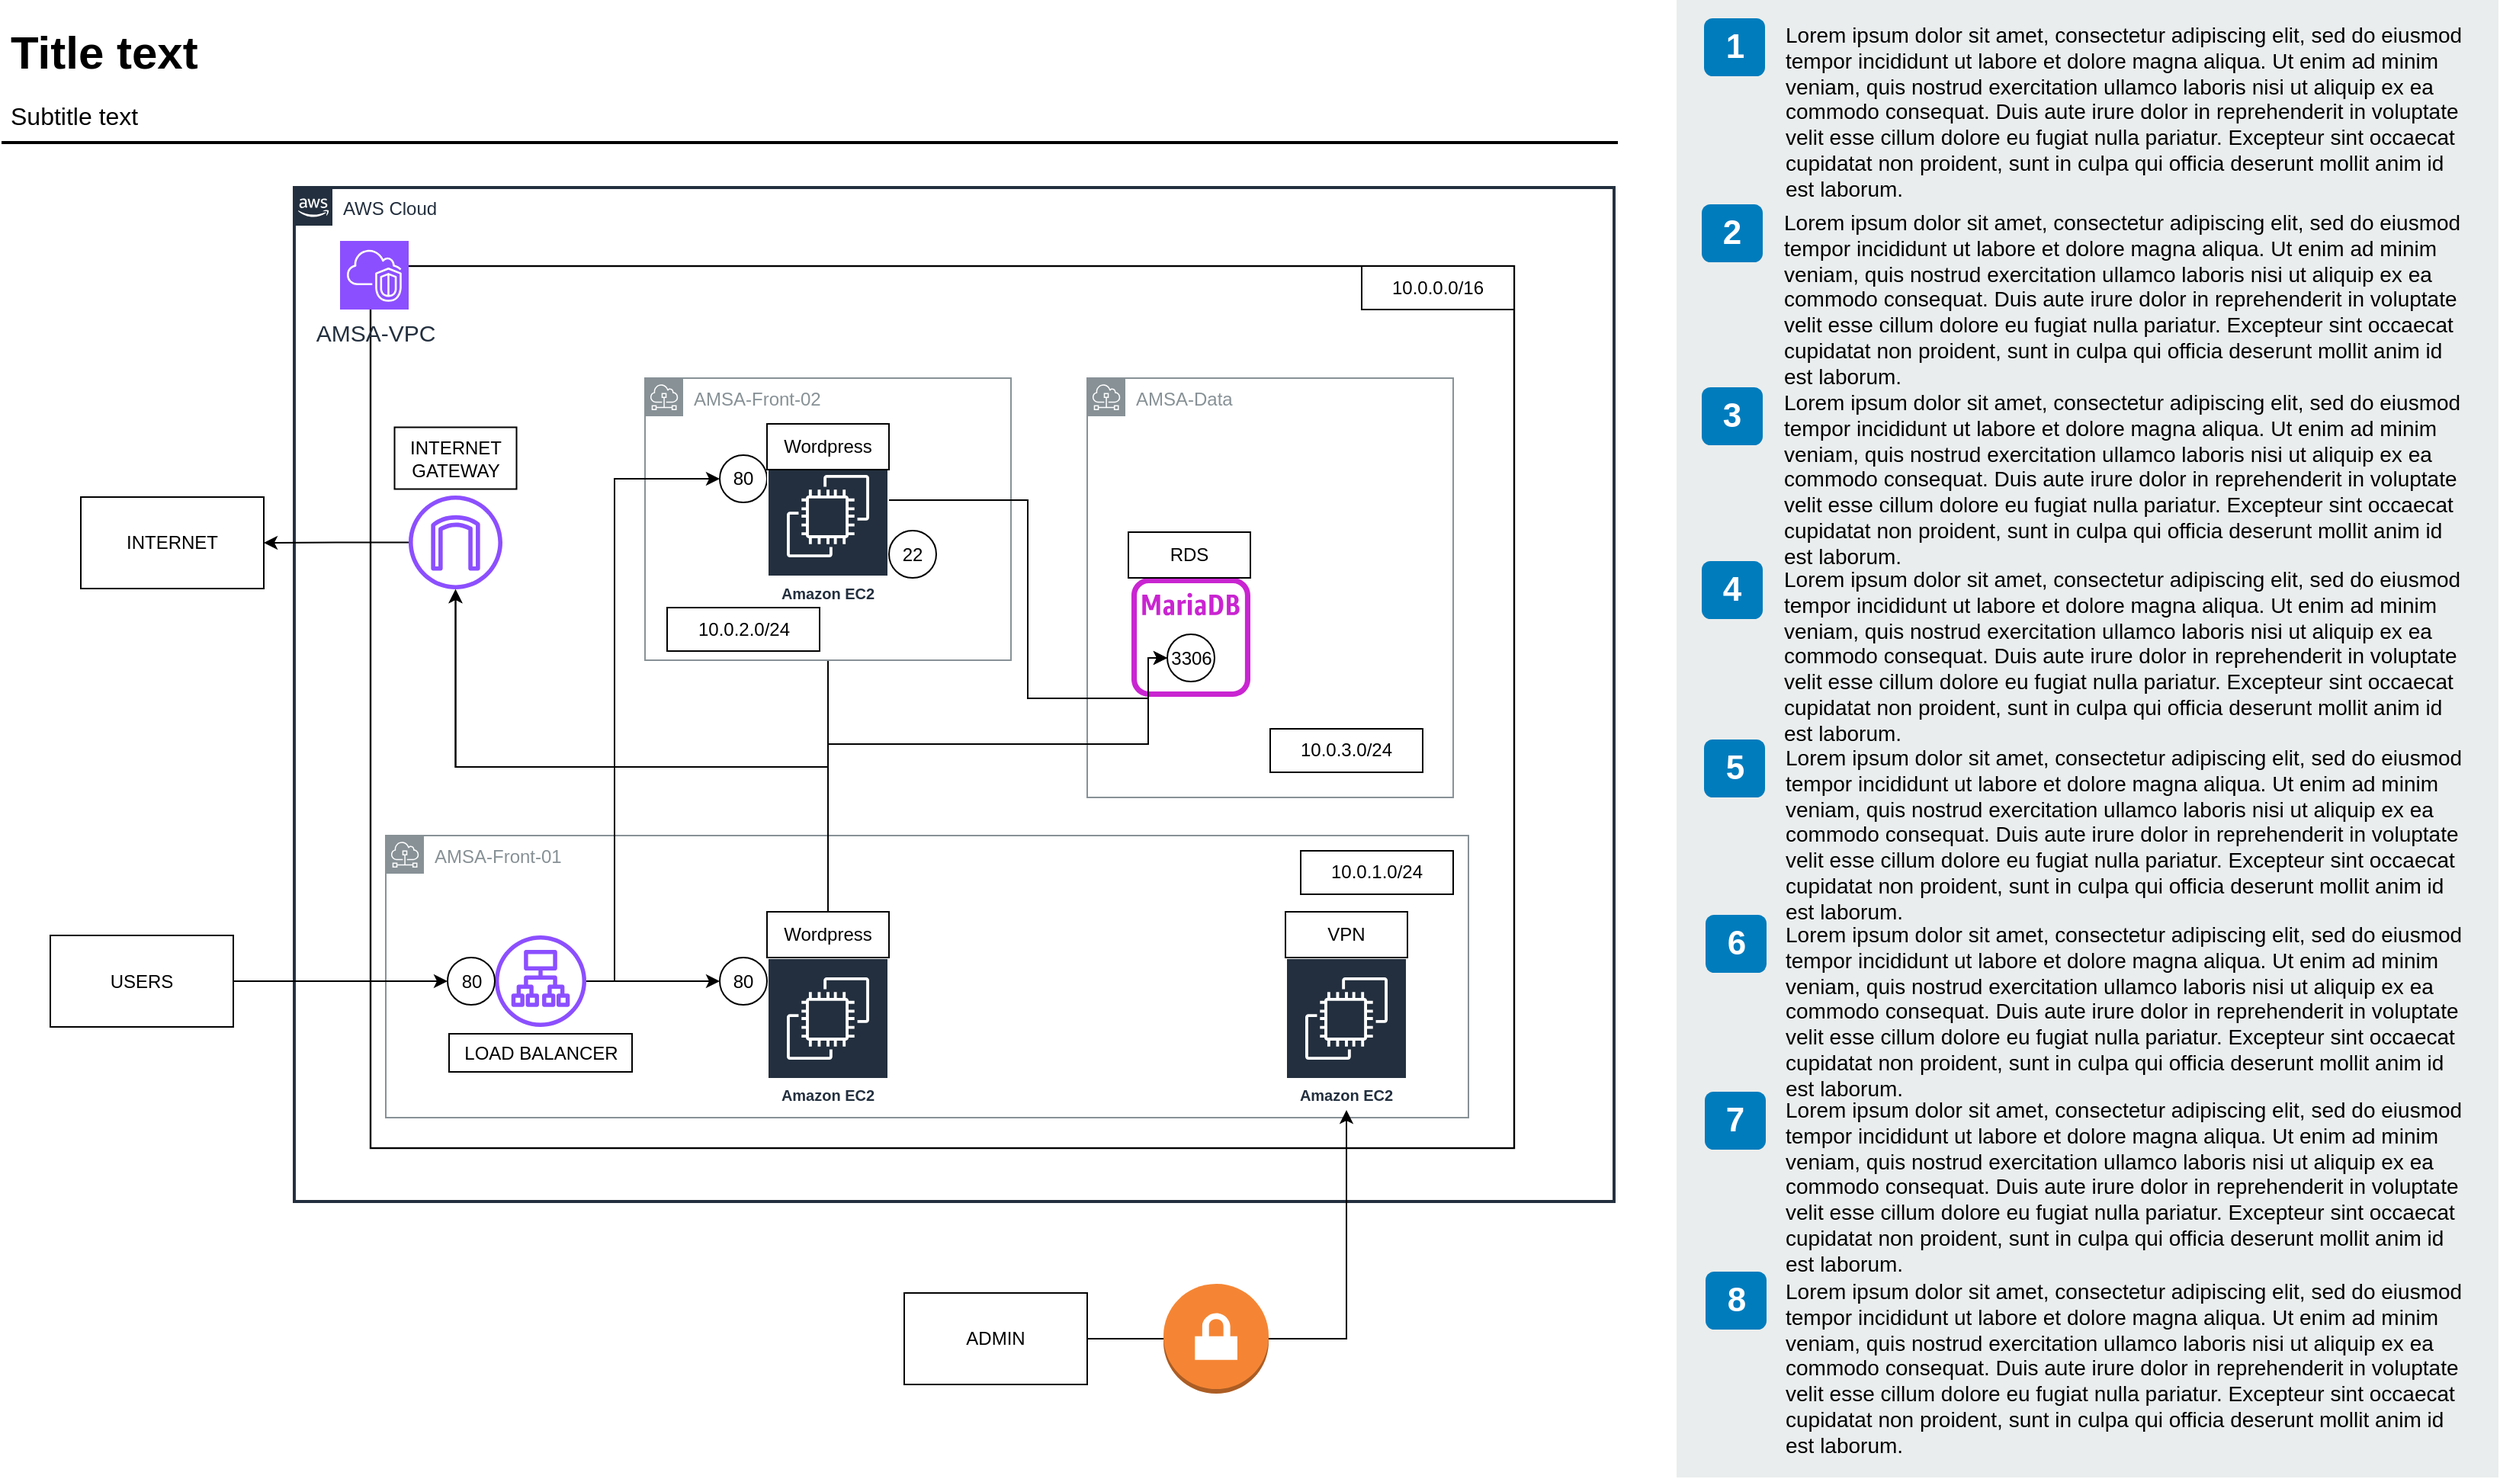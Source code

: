 <mxfile version="24.7.8" pages="2">
  <diagram id="Ht1M8jgEwFfnCIfOTk4-" name="Page-1">
    <mxGraphModel dx="2060" dy="1253" grid="1" gridSize="10" guides="1" tooltips="1" connect="1" arrows="1" fold="1" page="1" pageScale="1" pageWidth="827" pageHeight="1169" math="0" shadow="0">
      <root>
        <mxCell id="0" />
        <mxCell id="1" parent="0" />
        <mxCell id="UEzPUAAOIrF-is8g5C7q-2" value="AWS Cloud" style="points=[[0,0],[0.25,0],[0.5,0],[0.75,0],[1,0],[1,0.25],[1,0.5],[1,0.75],[1,1],[0.75,1],[0.5,1],[0.25,1],[0,1],[0,0.75],[0,0.5],[0,0.25]];outlineConnect=0;gradientColor=none;html=1;whiteSpace=wrap;fontSize=12;fontStyle=0;shape=mxgraph.aws4.group;grIcon=mxgraph.aws4.group_aws_cloud_alt;strokeColor=#232F3E;fillColor=none;verticalAlign=top;align=left;spacingLeft=30;fontColor=#232F3E;dashed=0;container=1;pointerEvents=0;collapsible=0;recursiveResize=0;strokeWidth=1.968;" parent="1" vertex="1">
          <mxGeometry x="200" y="175" width="865.5" height="665" as="geometry" />
        </mxCell>
        <mxCell id="vKQhbqxuz4wJ8Z29x6Rr-12" value="AMSA-Data&amp;nbsp;" style="sketch=0;outlineConnect=0;gradientColor=none;html=1;whiteSpace=wrap;fontSize=12;fontStyle=0;shape=mxgraph.aws4.group;grIcon=mxgraph.aws4.group_subnet;strokeColor=#879196;fillColor=none;verticalAlign=top;align=left;spacingLeft=30;fontColor=#879196;dashed=0;" vertex="1" parent="UEzPUAAOIrF-is8g5C7q-2">
          <mxGeometry x="520" y="125" width="240" height="275" as="geometry" />
        </mxCell>
        <mxCell id="vKQhbqxuz4wJ8Z29x6Rr-8" value="" style="rounded=0;whiteSpace=wrap;html=1;fillColor=none;strokeWidth=1.181;" vertex="1" parent="UEzPUAAOIrF-is8g5C7q-2">
          <mxGeometry x="50" y="51.5" width="750" height="578.5" as="geometry" />
        </mxCell>
        <mxCell id="vKQhbqxuz4wJ8Z29x6Rr-1" value="10.0.0.0/16" style="rounded=0;whiteSpace=wrap;html=1;" vertex="1" parent="UEzPUAAOIrF-is8g5C7q-2">
          <mxGeometry x="700" y="51.5" width="100" height="28.5" as="geometry" />
        </mxCell>
        <mxCell id="vKQhbqxuz4wJ8Z29x6Rr-2" value="" style="sketch=0;outlineConnect=0;fontColor=#232F3E;gradientColor=none;fillColor=#C925D1;strokeColor=none;dashed=0;verticalLabelPosition=bottom;verticalAlign=top;align=center;html=1;fontSize=12;fontStyle=0;aspect=fixed;pointerEvents=1;shape=mxgraph.aws4.rds_mariadb_instance_alt;" vertex="1" parent="UEzPUAAOIrF-is8g5C7q-2">
          <mxGeometry x="549" y="256" width="78" height="78" as="geometry" />
        </mxCell>
        <mxCell id="vKQhbqxuz4wJ8Z29x6Rr-3" value="&lt;font style=&quot;font-size: 15px;&quot;&gt;AMSA-VPC&lt;/font&gt;" style="sketch=0;points=[[0,0,0],[0.25,0,0],[0.5,0,0],[0.75,0,0],[1,0,0],[0,1,0],[0.25,1,0],[0.5,1,0],[0.75,1,0],[1,1,0],[0,0.25,0],[0,0.5,0],[0,0.75,0],[1,0.25,0],[1,0.5,0],[1,0.75,0]];outlineConnect=0;fontColor=#232F3E;fillColor=#8C4FFF;strokeColor=#ffffff;dashed=0;verticalLabelPosition=bottom;verticalAlign=top;align=center;html=1;fontSize=12;fontStyle=0;aspect=fixed;shape=mxgraph.aws4.resourceIcon;resIcon=mxgraph.aws4.vpc;" vertex="1" parent="UEzPUAAOIrF-is8g5C7q-2">
          <mxGeometry x="30" y="35" width="45" height="45" as="geometry" />
        </mxCell>
        <mxCell id="vKQhbqxuz4wJ8Z29x6Rr-17" style="edgeStyle=orthogonalEdgeStyle;rounded=0;orthogonalLoop=1;jettySize=auto;html=1;" edge="1" parent="UEzPUAAOIrF-is8g5C7q-2" source="vKQhbqxuz4wJ8Z29x6Rr-14" target="vKQhbqxuz4wJ8Z29x6Rr-9">
          <mxGeometry relative="1" as="geometry">
            <Array as="points">
              <mxPoint x="350" y="380" />
            </Array>
          </mxGeometry>
        </mxCell>
        <mxCell id="vKQhbqxuz4wJ8Z29x6Rr-14" value="AMSA-Front-02" style="sketch=0;outlineConnect=0;gradientColor=none;html=1;whiteSpace=wrap;fontSize=12;fontStyle=0;shape=mxgraph.aws4.group;grIcon=mxgraph.aws4.group_subnet;strokeColor=#879196;fillColor=none;verticalAlign=top;align=left;spacingLeft=30;fontColor=#879196;dashed=0;" vertex="1" parent="UEzPUAAOIrF-is8g5C7q-2">
          <mxGeometry x="230" y="125" width="240" height="185" as="geometry" />
        </mxCell>
        <mxCell id="vKQhbqxuz4wJ8Z29x6Rr-16" style="edgeStyle=orthogonalEdgeStyle;rounded=0;orthogonalLoop=1;jettySize=auto;html=1;" edge="1" parent="UEzPUAAOIrF-is8g5C7q-2" source="vKQhbqxuz4wJ8Z29x6Rr-15" target="vKQhbqxuz4wJ8Z29x6Rr-9">
          <mxGeometry relative="1" as="geometry">
            <Array as="points">
              <mxPoint x="350" y="380" />
            </Array>
          </mxGeometry>
        </mxCell>
        <mxCell id="vKQhbqxuz4wJ8Z29x6Rr-15" value="AMSA-Front-01" style="sketch=0;outlineConnect=0;gradientColor=none;html=1;whiteSpace=wrap;fontSize=12;fontStyle=0;shape=mxgraph.aws4.group;grIcon=mxgraph.aws4.group_subnet;strokeColor=#879196;fillColor=none;verticalAlign=top;align=left;spacingLeft=30;fontColor=#879196;dashed=0;" vertex="1" parent="UEzPUAAOIrF-is8g5C7q-2">
          <mxGeometry x="60" y="425" width="710" height="185" as="geometry" />
        </mxCell>
        <mxCell id="vKQhbqxuz4wJ8Z29x6Rr-9" value="" style="sketch=0;outlineConnect=0;fontColor=#232F3E;gradientColor=none;fillColor=#8C4FFF;strokeColor=none;dashed=0;verticalLabelPosition=bottom;verticalAlign=top;align=center;html=1;fontSize=12;fontStyle=0;aspect=fixed;pointerEvents=1;shape=mxgraph.aws4.internet_gateway;" vertex="1" parent="UEzPUAAOIrF-is8g5C7q-2">
          <mxGeometry x="75" y="202" width="61.5" height="61.5" as="geometry" />
        </mxCell>
        <mxCell id="vKQhbqxuz4wJ8Z29x6Rr-24" style="edgeStyle=orthogonalEdgeStyle;rounded=0;orthogonalLoop=1;jettySize=auto;html=1;entryX=0;entryY=0.5;entryDx=0;entryDy=0;" edge="1" parent="UEzPUAAOIrF-is8g5C7q-2" source="vKQhbqxuz4wJ8Z29x6Rr-11" target="vKQhbqxuz4wJ8Z29x6Rr-25">
          <mxGeometry relative="1" as="geometry">
            <Array as="points">
              <mxPoint x="210" y="521" />
              <mxPoint x="210" y="191" />
            </Array>
          </mxGeometry>
        </mxCell>
        <mxCell id="vKQhbqxuz4wJ8Z29x6Rr-28" style="edgeStyle=orthogonalEdgeStyle;rounded=0;orthogonalLoop=1;jettySize=auto;html=1;entryX=0;entryY=0.5;entryDx=0;entryDy=0;" edge="1" parent="UEzPUAAOIrF-is8g5C7q-2" source="vKQhbqxuz4wJ8Z29x6Rr-11" target="vKQhbqxuz4wJ8Z29x6Rr-29">
          <mxGeometry relative="1" as="geometry">
            <mxPoint x="138" y="260" as="sourcePoint" />
            <mxPoint x="273" y="545" as="targetPoint" />
            <Array as="points">
              <mxPoint x="170" y="521" />
              <mxPoint x="170" y="521" />
            </Array>
          </mxGeometry>
        </mxCell>
        <mxCell id="vKQhbqxuz4wJ8Z29x6Rr-11" value="" style="sketch=0;outlineConnect=0;fontColor=#232F3E;gradientColor=none;fillColor=#8C4FFF;strokeColor=none;dashed=0;verticalLabelPosition=bottom;verticalAlign=top;align=center;html=1;fontSize=12;fontStyle=0;aspect=fixed;pointerEvents=1;shape=mxgraph.aws4.application_load_balancer;" vertex="1" parent="UEzPUAAOIrF-is8g5C7q-2">
          <mxGeometry x="131.5" y="490.5" width="60" height="60" as="geometry" />
        </mxCell>
        <mxCell id="vKQhbqxuz4wJ8Z29x6Rr-25" value="80" style="ellipse;whiteSpace=wrap;html=1;aspect=fixed;" vertex="1" parent="UEzPUAAOIrF-is8g5C7q-2">
          <mxGeometry x="279" y="175.5" width="31" height="31" as="geometry" />
        </mxCell>
        <mxCell id="vKQhbqxuz4wJ8Z29x6Rr-41" style="edgeStyle=orthogonalEdgeStyle;rounded=0;orthogonalLoop=1;jettySize=auto;html=1;entryX=0;entryY=0.5;entryDx=0;entryDy=0;" edge="1" parent="UEzPUAAOIrF-is8g5C7q-2" source="vKQhbqxuz4wJ8Z29x6Rr-26" target="vKQhbqxuz4wJ8Z29x6Rr-34">
          <mxGeometry relative="1" as="geometry">
            <Array as="points">
              <mxPoint x="481" y="205" />
              <mxPoint x="481" y="335" />
              <mxPoint x="560" y="335" />
              <mxPoint x="560" y="309" />
            </Array>
          </mxGeometry>
        </mxCell>
        <mxCell id="vKQhbqxuz4wJ8Z29x6Rr-26" value="Amazon EC2" style="sketch=0;outlineConnect=0;fontColor=#232F3E;gradientColor=none;strokeColor=#ffffff;fillColor=#232F3E;dashed=0;verticalLabelPosition=middle;verticalAlign=bottom;align=center;html=1;whiteSpace=wrap;fontSize=10;fontStyle=1;spacing=3;shape=mxgraph.aws4.productIcon;prIcon=mxgraph.aws4.ec2;" vertex="1" parent="UEzPUAAOIrF-is8g5C7q-2">
          <mxGeometry x="310" y="175.5" width="80" height="100" as="geometry" />
        </mxCell>
        <mxCell id="vKQhbqxuz4wJ8Z29x6Rr-27" value="Amazon EC2" style="sketch=0;outlineConnect=0;fontColor=#232F3E;gradientColor=none;strokeColor=#ffffff;fillColor=#232F3E;dashed=0;verticalLabelPosition=middle;verticalAlign=bottom;align=center;html=1;whiteSpace=wrap;fontSize=10;fontStyle=1;spacing=3;shape=mxgraph.aws4.productIcon;prIcon=mxgraph.aws4.ec2;" vertex="1" parent="UEzPUAAOIrF-is8g5C7q-2">
          <mxGeometry x="310" y="505" width="80" height="100" as="geometry" />
        </mxCell>
        <mxCell id="vKQhbqxuz4wJ8Z29x6Rr-29" value="80" style="ellipse;whiteSpace=wrap;html=1;aspect=fixed;" vertex="1" parent="UEzPUAAOIrF-is8g5C7q-2">
          <mxGeometry x="279" y="505" width="31" height="31" as="geometry" />
        </mxCell>
        <mxCell id="vKQhbqxuz4wJ8Z29x6Rr-43" style="edgeStyle=orthogonalEdgeStyle;rounded=0;orthogonalLoop=1;jettySize=auto;html=1;entryX=0;entryY=0.5;entryDx=0;entryDy=0;" edge="1" parent="UEzPUAAOIrF-is8g5C7q-2" source="vKQhbqxuz4wJ8Z29x6Rr-30" target="vKQhbqxuz4wJ8Z29x6Rr-34">
          <mxGeometry relative="1" as="geometry">
            <Array as="points">
              <mxPoint x="350" y="365" />
              <mxPoint x="560" y="365" />
              <mxPoint x="560" y="309" />
            </Array>
          </mxGeometry>
        </mxCell>
        <mxCell id="vKQhbqxuz4wJ8Z29x6Rr-30" value="Wordpress" style="rounded=0;whiteSpace=wrap;html=1;" vertex="1" parent="UEzPUAAOIrF-is8g5C7q-2">
          <mxGeometry x="310" y="475" width="80" height="30" as="geometry" />
        </mxCell>
        <mxCell id="vKQhbqxuz4wJ8Z29x6Rr-31" value="Wordpress" style="rounded=0;whiteSpace=wrap;html=1;" vertex="1" parent="UEzPUAAOIrF-is8g5C7q-2">
          <mxGeometry x="310" y="155" width="80" height="30" as="geometry" />
        </mxCell>
        <mxCell id="vKQhbqxuz4wJ8Z29x6Rr-34" value="3306" style="ellipse;whiteSpace=wrap;html=1;aspect=fixed;" vertex="1" parent="UEzPUAAOIrF-is8g5C7q-2">
          <mxGeometry x="572.5" y="293" width="31" height="31" as="geometry" />
        </mxCell>
        <mxCell id="vKQhbqxuz4wJ8Z29x6Rr-22" value="80" style="ellipse;whiteSpace=wrap;html=1;aspect=fixed;" vertex="1" parent="UEzPUAAOIrF-is8g5C7q-2">
          <mxGeometry x="100.5" y="505" width="31" height="31" as="geometry" />
        </mxCell>
        <mxCell id="vKQhbqxuz4wJ8Z29x6Rr-37" value="LOAD BALANCER" style="rounded=0;whiteSpace=wrap;html=1;" vertex="1" parent="UEzPUAAOIrF-is8g5C7q-2">
          <mxGeometry x="101.5" y="555" width="120" height="25" as="geometry" />
        </mxCell>
        <mxCell id="vKQhbqxuz4wJ8Z29x6Rr-38" value="INTERNET GATEWAY" style="rounded=0;whiteSpace=wrap;html=1;" vertex="1" parent="UEzPUAAOIrF-is8g5C7q-2">
          <mxGeometry x="65.75" y="157.25" width="80" height="40.5" as="geometry" />
        </mxCell>
        <mxCell id="vKQhbqxuz4wJ8Z29x6Rr-39" value="22" style="ellipse;whiteSpace=wrap;html=1;aspect=fixed;" vertex="1" parent="UEzPUAAOIrF-is8g5C7q-2">
          <mxGeometry x="390" y="225" width="31" height="31" as="geometry" />
        </mxCell>
        <mxCell id="vKQhbqxuz4wJ8Z29x6Rr-45" value="Amazon EC2" style="sketch=0;outlineConnect=0;fontColor=#232F3E;gradientColor=none;strokeColor=#ffffff;fillColor=#232F3E;dashed=0;verticalLabelPosition=middle;verticalAlign=bottom;align=center;html=1;whiteSpace=wrap;fontSize=10;fontStyle=1;spacing=3;shape=mxgraph.aws4.productIcon;prIcon=mxgraph.aws4.ec2;" vertex="1" parent="UEzPUAAOIrF-is8g5C7q-2">
          <mxGeometry x="650" y="505" width="80" height="100" as="geometry" />
        </mxCell>
        <mxCell id="vKQhbqxuz4wJ8Z29x6Rr-46" value="VPN" style="rounded=0;whiteSpace=wrap;html=1;" vertex="1" parent="UEzPUAAOIrF-is8g5C7q-2">
          <mxGeometry x="650" y="475" width="80" height="30" as="geometry" />
        </mxCell>
        <mxCell id="vKQhbqxuz4wJ8Z29x6Rr-13" value="10.0.3.0/24" style="rounded=0;whiteSpace=wrap;html=1;" vertex="1" parent="UEzPUAAOIrF-is8g5C7q-2">
          <mxGeometry x="640" y="355" width="100" height="28.5" as="geometry" />
        </mxCell>
        <mxCell id="vKQhbqxuz4wJ8Z29x6Rr-49" value="10.0.2.0/24" style="rounded=0;whiteSpace=wrap;html=1;" vertex="1" parent="UEzPUAAOIrF-is8g5C7q-2">
          <mxGeometry x="244.5" y="275.5" width="100" height="28.5" as="geometry" />
        </mxCell>
        <mxCell id="vKQhbqxuz4wJ8Z29x6Rr-50" value="10.0.1.0/24" style="rounded=0;whiteSpace=wrap;html=1;" vertex="1" parent="UEzPUAAOIrF-is8g5C7q-2">
          <mxGeometry x="660" y="435" width="100" height="28.5" as="geometry" />
        </mxCell>
        <mxCell id="vKQhbqxuz4wJ8Z29x6Rr-51" value="RDS" style="rounded=0;whiteSpace=wrap;html=1;" vertex="1" parent="UEzPUAAOIrF-is8g5C7q-2">
          <mxGeometry x="547" y="226" width="80" height="30" as="geometry" />
        </mxCell>
        <mxCell id="-QjtrjUzRDEMRZ5MF8oH-47" value="Title text" style="text;html=1;resizable=0;points=[];autosize=1;align=left;verticalAlign=top;spacingTop=-4;fontSize=30;fontStyle=1" parent="1" vertex="1">
          <mxGeometry x="12" y="65.5" width="130" height="40" as="geometry" />
        </mxCell>
        <mxCell id="-QjtrjUzRDEMRZ5MF8oH-48" value="Subtitle text&lt;br style=&quot;font-size: 16px&quot;&gt;" style="text;html=1;resizable=0;points=[];autosize=1;align=left;verticalAlign=top;spacingTop=-4;fontSize=16" parent="1" vertex="1">
          <mxGeometry x="12" y="115.5" width="100" height="20" as="geometry" />
        </mxCell>
        <mxCell id="SCVMTBWpLvtzJIhz15lM-1" value="" style="line;strokeWidth=2;html=1;fontSize=14;" parent="1" vertex="1">
          <mxGeometry x="8" y="140.5" width="1060" height="10" as="geometry" />
        </mxCell>
        <mxCell id="7OVz4w7n9kzEPWy-4BBC-3" value="" style="rounded=0;whiteSpace=wrap;html=1;fillColor=#EAEDED;fontSize=22;fontColor=#FFFFFF;strokeColor=none;labelBackgroundColor=none;" parent="1" vertex="1">
          <mxGeometry x="1106.5" y="52" width="539" height="969" as="geometry" />
        </mxCell>
        <mxCell id="7OVz4w7n9kzEPWy-4BBC-4" value="1" style="rounded=1;whiteSpace=wrap;html=1;fillColor=#007CBD;strokeColor=none;fontColor=#FFFFFF;fontStyle=1;fontSize=22;labelBackgroundColor=none;" parent="1" vertex="1">
          <mxGeometry x="1124.5" y="64" width="40" height="38" as="geometry" />
        </mxCell>
        <mxCell id="7OVz4w7n9kzEPWy-4BBC-5" value="2" style="rounded=1;whiteSpace=wrap;html=1;fillColor=#007CBD;strokeColor=none;fontColor=#FFFFFF;fontStyle=1;fontSize=22;labelBackgroundColor=none;" parent="1" vertex="1">
          <mxGeometry x="1123" y="186" width="40" height="38" as="geometry" />
        </mxCell>
        <mxCell id="7OVz4w7n9kzEPWy-4BBC-6" value="3" style="rounded=1;whiteSpace=wrap;html=1;fillColor=#007CBD;strokeColor=none;fontColor=#FFFFFF;fontStyle=1;fontSize=22;labelBackgroundColor=none;" parent="1" vertex="1">
          <mxGeometry x="1123" y="306" width="40" height="38" as="geometry" />
        </mxCell>
        <mxCell id="7OVz4w7n9kzEPWy-4BBC-7" value="4" style="rounded=1;whiteSpace=wrap;html=1;fillColor=#007CBD;strokeColor=none;fontColor=#FFFFFF;fontStyle=1;fontSize=22;labelBackgroundColor=none;" parent="1" vertex="1">
          <mxGeometry x="1123" y="420" width="40" height="38" as="geometry" />
        </mxCell>
        <mxCell id="7OVz4w7n9kzEPWy-4BBC-8" value="5" style="rounded=1;whiteSpace=wrap;html=1;fillColor=#007CBD;strokeColor=none;fontColor=#FFFFFF;fontStyle=1;fontSize=22;labelBackgroundColor=none;" parent="1" vertex="1">
          <mxGeometry x="1124.5" y="537" width="40" height="38" as="geometry" />
        </mxCell>
        <mxCell id="7OVz4w7n9kzEPWy-4BBC-9" value="6" style="rounded=1;whiteSpace=wrap;html=1;fillColor=#007CBD;strokeColor=none;fontColor=#FFFFFF;fontStyle=1;fontSize=22;labelBackgroundColor=none;" parent="1" vertex="1">
          <mxGeometry x="1125.5" y="652" width="40" height="38" as="geometry" />
        </mxCell>
        <mxCell id="7OVz4w7n9kzEPWy-4BBC-10" value="7" style="rounded=1;whiteSpace=wrap;html=1;fillColor=#007CBD;strokeColor=none;fontColor=#FFFFFF;fontStyle=1;fontSize=22;labelBackgroundColor=none;" parent="1" vertex="1">
          <mxGeometry x="1125" y="768" width="40" height="38" as="geometry" />
        </mxCell>
        <mxCell id="7OVz4w7n9kzEPWy-4BBC-11" value="8" style="rounded=1;whiteSpace=wrap;html=1;fillColor=#007CBD;strokeColor=none;fontColor=#FFFFFF;fontStyle=1;fontSize=22;labelBackgroundColor=none;" parent="1" vertex="1">
          <mxGeometry x="1125.5" y="886" width="40" height="38" as="geometry" />
        </mxCell>
        <mxCell id="7OVz4w7n9kzEPWy-4BBC-13" value="&lt;span&gt;Lorem ipsum dolor sit amet, consectetur adipiscing elit, sed do eiusmod tempor incididunt ut labore et dolore magna aliqua. Ut enim ad minim veniam, quis nostrud exercitation ullamco laboris nisi ut aliquip ex ea commodo consequat. Duis aute irure dolor in reprehenderit in voluptate velit esse cillum dolore eu fugiat nulla pariatur. Excepteur sint occaecat cupidatat non proident, sunt in culpa qui officia deserunt mollit anim id est laborum.&lt;/span&gt;&lt;br&gt;" style="text;html=1;align=left;verticalAlign=top;spacingTop=-4;fontSize=14;labelBackgroundColor=none;whiteSpace=wrap;" parent="1" vertex="1">
          <mxGeometry x="1176" y="63.5" width="449" height="118" as="geometry" />
        </mxCell>
        <mxCell id="7OVz4w7n9kzEPWy-4BBC-14" value="&lt;span&gt;Lorem ipsum dolor sit amet, consectetur adipiscing elit, sed do eiusmod tempor incididunt ut labore et dolore magna aliqua. Ut enim ad minim veniam, quis nostrud exercitation ullamco laboris nisi ut aliquip ex ea commodo consequat. Duis aute irure dolor in reprehenderit in voluptate velit esse cillum dolore eu fugiat nulla pariatur. Excepteur sint occaecat cupidatat non proident, sunt in culpa qui officia deserunt mollit anim id est laborum.&lt;/span&gt;&lt;br&gt;" style="text;html=1;align=left;verticalAlign=top;spacingTop=-4;fontSize=14;labelBackgroundColor=none;whiteSpace=wrap;" parent="1" vertex="1">
          <mxGeometry x="1175" y="186.5" width="450" height="115" as="geometry" />
        </mxCell>
        <mxCell id="7OVz4w7n9kzEPWy-4BBC-15" value="&lt;span&gt;Lorem ipsum dolor sit amet, consectetur adipiscing elit, sed do eiusmod tempor incididunt ut labore et dolore magna aliqua. Ut enim ad minim veniam, quis nostrud exercitation ullamco laboris nisi ut aliquip ex ea commodo consequat. Duis aute irure dolor in reprehenderit in voluptate velit esse cillum dolore eu fugiat nulla pariatur. Excepteur sint occaecat cupidatat non proident, sunt in culpa qui officia deserunt mollit anim id est laborum.&lt;/span&gt;&lt;br&gt;" style="text;html=1;align=left;verticalAlign=top;spacingTop=-4;fontSize=14;labelBackgroundColor=none;whiteSpace=wrap;" parent="1" vertex="1">
          <mxGeometry x="1175" y="304.5" width="450" height="117" as="geometry" />
        </mxCell>
        <mxCell id="7OVz4w7n9kzEPWy-4BBC-16" value="&lt;span&gt;Lorem ipsum dolor sit amet, consectetur adipiscing elit, sed do eiusmod tempor incididunt ut labore et dolore magna aliqua. Ut enim ad minim veniam, quis nostrud exercitation ullamco laboris nisi ut aliquip ex ea commodo consequat. Duis aute irure dolor in reprehenderit in voluptate velit esse cillum dolore eu fugiat nulla pariatur. Excepteur sint occaecat cupidatat non proident, sunt in culpa qui officia deserunt mollit anim id est laborum.&lt;/span&gt;&lt;br&gt;" style="text;html=1;align=left;verticalAlign=top;spacingTop=-4;fontSize=14;labelBackgroundColor=none;whiteSpace=wrap;" parent="1" vertex="1">
          <mxGeometry x="1175" y="420.5" width="450" height="121" as="geometry" />
        </mxCell>
        <mxCell id="7OVz4w7n9kzEPWy-4BBC-17" value="&lt;span&gt;Lorem ipsum dolor sit amet, consectetur adipiscing elit, sed do eiusmod tempor incididunt ut labore et dolore magna aliqua. Ut enim ad minim veniam, quis nostrud exercitation ullamco laboris nisi ut aliquip ex ea commodo consequat. Duis aute irure dolor in reprehenderit in voluptate velit esse cillum dolore eu fugiat nulla pariatur. Excepteur sint occaecat cupidatat non proident, sunt in culpa qui officia deserunt mollit anim id est laborum.&lt;/span&gt;&lt;br&gt;" style="text;html=1;align=left;verticalAlign=top;spacingTop=-4;fontSize=14;labelBackgroundColor=none;whiteSpace=wrap;" parent="1" vertex="1">
          <mxGeometry x="1176" y="537.5" width="449" height="114" as="geometry" />
        </mxCell>
        <mxCell id="7OVz4w7n9kzEPWy-4BBC-18" value="&lt;span&gt;Lorem ipsum dolor sit amet, consectetur adipiscing elit, sed do eiusmod tempor incididunt ut labore et dolore magna aliqua. Ut enim ad minim veniam, quis nostrud exercitation ullamco laboris nisi ut aliquip ex ea commodo consequat. Duis aute irure dolor in reprehenderit in voluptate velit esse cillum dolore eu fugiat nulla pariatur. Excepteur sint occaecat cupidatat non proident, sunt in culpa qui officia deserunt mollit anim id est laborum.&lt;/span&gt;&lt;br&gt;" style="text;html=1;align=left;verticalAlign=top;spacingTop=-4;fontSize=14;labelBackgroundColor=none;whiteSpace=wrap;" parent="1" vertex="1">
          <mxGeometry x="1176" y="653.5" width="450" height="118" as="geometry" />
        </mxCell>
        <mxCell id="7OVz4w7n9kzEPWy-4BBC-19" value="&lt;span&gt;Lorem ipsum dolor sit amet, consectetur adipiscing elit, sed do eiusmod tempor incididunt ut labore et dolore magna aliqua. Ut enim ad minim veniam, quis nostrud exercitation ullamco laboris nisi ut aliquip ex ea commodo consequat. Duis aute irure dolor in reprehenderit in voluptate velit esse cillum dolore eu fugiat nulla pariatur. Excepteur sint occaecat cupidatat non proident, sunt in culpa qui officia deserunt mollit anim id est laborum.&lt;/span&gt;&lt;br&gt;" style="text;html=1;align=left;verticalAlign=top;spacingTop=-4;fontSize=14;labelBackgroundColor=none;whiteSpace=wrap;" parent="1" vertex="1">
          <mxGeometry x="1176" y="768.5" width="449" height="113" as="geometry" />
        </mxCell>
        <mxCell id="7OVz4w7n9kzEPWy-4BBC-20" value="&lt;span&gt;Lorem ipsum dolor sit amet, consectetur adipiscing elit, sed do eiusmod tempor incididunt ut labore et dolore magna aliqua. Ut enim ad minim veniam, quis nostrud exercitation ullamco laboris nisi ut aliquip ex ea commodo consequat. Duis aute irure dolor in reprehenderit in voluptate velit esse cillum dolore eu fugiat nulla pariatur. Excepteur sint occaecat cupidatat non proident, sunt in culpa qui officia deserunt mollit anim id est laborum.&lt;/span&gt;&lt;br&gt;" style="text;html=1;align=left;verticalAlign=top;spacingTop=-4;fontSize=14;labelBackgroundColor=none;whiteSpace=wrap;" parent="1" vertex="1">
          <mxGeometry x="1176" y="887.5" width="449" height="124" as="geometry" />
        </mxCell>
        <mxCell id="vKQhbqxuz4wJ8Z29x6Rr-36" style="edgeStyle=orthogonalEdgeStyle;rounded=0;orthogonalLoop=1;jettySize=auto;html=1;" edge="1" parent="1" source="vKQhbqxuz4wJ8Z29x6Rr-19" target="vKQhbqxuz4wJ8Z29x6Rr-22">
          <mxGeometry relative="1" as="geometry" />
        </mxCell>
        <mxCell id="vKQhbqxuz4wJ8Z29x6Rr-19" value="USERS" style="rounded=0;whiteSpace=wrap;html=1;" vertex="1" parent="1">
          <mxGeometry x="40" y="665.5" width="120" height="60" as="geometry" />
        </mxCell>
        <mxCell id="vKQhbqxuz4wJ8Z29x6Rr-20" value="INTERNET" style="rounded=0;whiteSpace=wrap;html=1;" vertex="1" parent="1">
          <mxGeometry x="60" y="378" width="120" height="60" as="geometry" />
        </mxCell>
        <mxCell id="vKQhbqxuz4wJ8Z29x6Rr-18" style="edgeStyle=orthogonalEdgeStyle;rounded=0;orthogonalLoop=1;jettySize=auto;html=1;entryX=1;entryY=0.5;entryDx=0;entryDy=0;" edge="1" parent="1" source="vKQhbqxuz4wJ8Z29x6Rr-9" target="vKQhbqxuz4wJ8Z29x6Rr-20">
          <mxGeometry relative="1" as="geometry">
            <mxPoint x="150" y="430.75" as="targetPoint" />
          </mxGeometry>
        </mxCell>
        <mxCell id="vKQhbqxuz4wJ8Z29x6Rr-47" style="edgeStyle=orthogonalEdgeStyle;rounded=0;orthogonalLoop=1;jettySize=auto;html=1;" edge="1" parent="1" source="vKQhbqxuz4wJ8Z29x6Rr-35" target="vKQhbqxuz4wJ8Z29x6Rr-45">
          <mxGeometry relative="1" as="geometry" />
        </mxCell>
        <mxCell id="vKQhbqxuz4wJ8Z29x6Rr-35" value="ADMIN" style="rounded=0;whiteSpace=wrap;html=1;" vertex="1" parent="1">
          <mxGeometry x="600" y="900" width="120" height="60" as="geometry" />
        </mxCell>
        <mxCell id="vKQhbqxuz4wJ8Z29x6Rr-44" value="" style="outlineConnect=0;dashed=0;verticalLabelPosition=bottom;verticalAlign=top;align=center;html=1;shape=mxgraph.aws3.vpn_gateway;fillColor=#F58534;gradientColor=none;" vertex="1" parent="1">
          <mxGeometry x="770" y="894" width="69" height="72" as="geometry" />
        </mxCell>
      </root>
    </mxGraphModel>
  </diagram>
  <diagram id="jeXUMI-8IT4la_eF2Sfv" name="Pàgina-2">
    <mxGraphModel dx="2060" dy="1253" grid="1" gridSize="10" guides="1" tooltips="1" connect="1" arrows="1" fold="1" page="1" pageScale="1" pageWidth="1185" pageHeight="453" math="0" shadow="0">
      <root>
        <mxCell id="0" />
        <mxCell id="1" parent="0" />
        <mxCell id="vz28rGvMMJfc1LVkMJ7n-1" value="AWS Cloud" style="points=[[0,0],[0.25,0],[0.5,0],[0.75,0],[1,0],[1,0.25],[1,0.5],[1,0.75],[1,1],[0.75,1],[0.5,1],[0.25,1],[0,1],[0,0.75],[0,0.5],[0,0.25]];outlineConnect=0;gradientColor=none;html=1;whiteSpace=wrap;fontSize=17;fontStyle=0;shape=mxgraph.aws4.group;grIcon=mxgraph.aws4.group_aws_cloud_alt;strokeColor=#232F3E;fillColor=none;verticalAlign=top;align=left;spacingLeft=30;fontColor=#232F3E;dashed=0;container=1;pointerEvents=0;collapsible=0;recursiveResize=0;strokeWidth=1.968;fontFamily=Fire Sans;" vertex="1" parent="1">
          <mxGeometry x="200" y="50" width="865.5" height="665" as="geometry" />
        </mxCell>
        <mxCell id="vz28rGvMMJfc1LVkMJ7n-3" value="" style="rounded=0;whiteSpace=wrap;html=1;fillColor=none;strokeWidth=1.181;fontFamily=Fire Sans;fontSize=17;" vertex="1" parent="vz28rGvMMJfc1LVkMJ7n-1">
          <mxGeometry x="50" y="51.5" width="750" height="578.5" as="geometry" />
        </mxCell>
        <mxCell id="vz28rGvMMJfc1LVkMJ7n-2" value="AMSA-Data&amp;nbsp;" style="sketch=0;outlineConnect=0;gradientColor=none;html=1;whiteSpace=wrap;fontSize=17;fontStyle=0;shape=mxgraph.aws4.group;grIcon=mxgraph.aws4.group_subnet;strokeColor=#879196;fillColor=none;verticalAlign=top;align=left;spacingLeft=30;fontColor=#879196;dashed=0;fontFamily=Fire Sans;" vertex="1" parent="vz28rGvMMJfc1LVkMJ7n-1">
          <mxGeometry x="520" y="125" width="240" height="275" as="geometry" />
        </mxCell>
        <mxCell id="vz28rGvMMJfc1LVkMJ7n-4" value="10.0.0.0/16" style="rounded=0;whiteSpace=wrap;html=1;fontFamily=Fire Sans;fontSize=17;fillColor=#647687;fontColor=#ffffff;strokeColor=#314354;" vertex="1" parent="vz28rGvMMJfc1LVkMJ7n-1">
          <mxGeometry x="700" y="51.5" width="100" height="28.5" as="geometry" />
        </mxCell>
        <mxCell id="vz28rGvMMJfc1LVkMJ7n-5" value="" style="sketch=0;outlineConnect=0;fontColor=#232F3E;gradientColor=none;fillColor=#C925D1;strokeColor=none;dashed=0;verticalLabelPosition=bottom;verticalAlign=top;align=center;html=1;fontSize=17;fontStyle=0;aspect=fixed;pointerEvents=1;shape=mxgraph.aws4.rds_mariadb_instance_alt;fontFamily=Fire Sans;" vertex="1" parent="vz28rGvMMJfc1LVkMJ7n-1">
          <mxGeometry x="549" y="256" width="78" height="78" as="geometry" />
        </mxCell>
        <mxCell id="vz28rGvMMJfc1LVkMJ7n-6" value="&lt;font style=&quot;font-size: 17px;&quot;&gt;AMSA-VPC&lt;/font&gt;" style="sketch=0;points=[[0,0,0],[0.25,0,0],[0.5,0,0],[0.75,0,0],[1,0,0],[0,1,0],[0.25,1,0],[0.5,1,0],[0.75,1,0],[1,1,0],[0,0.25,0],[0,0.5,0],[0,0.75,0],[1,0.25,0],[1,0.5,0],[1,0.75,0]];outlineConnect=0;fontColor=#232F3E;fillColor=#8C4FFF;strokeColor=#ffffff;dashed=0;verticalLabelPosition=bottom;verticalAlign=top;align=center;html=1;fontSize=17;fontStyle=0;aspect=fixed;shape=mxgraph.aws4.resourceIcon;resIcon=mxgraph.aws4.vpc;fontFamily=Fire Sans;" vertex="1" parent="vz28rGvMMJfc1LVkMJ7n-1">
          <mxGeometry x="30" y="35" width="45" height="45" as="geometry" />
        </mxCell>
        <mxCell id="vz28rGvMMJfc1LVkMJ7n-7" style="edgeStyle=orthogonalEdgeStyle;rounded=0;orthogonalLoop=1;jettySize=auto;html=1;fontFamily=Fire Sans;fontSize=17;fillColor=#1ba1e2;strokeColor=#006EAF;strokeWidth=3.15;" edge="1" parent="vz28rGvMMJfc1LVkMJ7n-1" source="vz28rGvMMJfc1LVkMJ7n-8" target="vz28rGvMMJfc1LVkMJ7n-11">
          <mxGeometry relative="1" as="geometry">
            <Array as="points">
              <mxPoint x="350" y="380" />
            </Array>
          </mxGeometry>
        </mxCell>
        <mxCell id="vz28rGvMMJfc1LVkMJ7n-8" value="AMSA-Front-02" style="sketch=0;outlineConnect=0;gradientColor=none;html=1;whiteSpace=wrap;fontSize=17;fontStyle=0;shape=mxgraph.aws4.group;grIcon=mxgraph.aws4.group_subnet;strokeColor=#879196;fillColor=none;verticalAlign=top;align=left;spacingLeft=30;fontColor=#879196;dashed=0;fontFamily=Fire Sans;" vertex="1" parent="vz28rGvMMJfc1LVkMJ7n-1">
          <mxGeometry x="230" y="125" width="240" height="185" as="geometry" />
        </mxCell>
        <mxCell id="vz28rGvMMJfc1LVkMJ7n-9" style="edgeStyle=orthogonalEdgeStyle;rounded=0;orthogonalLoop=1;jettySize=auto;html=1;fontFamily=Fire Sans;fontSize=17;fillColor=#1ba1e2;strokeColor=#006EAF;strokeWidth=3.15;" edge="1" parent="vz28rGvMMJfc1LVkMJ7n-1" source="vz28rGvMMJfc1LVkMJ7n-10" target="vz28rGvMMJfc1LVkMJ7n-11">
          <mxGeometry relative="1" as="geometry">
            <Array as="points">
              <mxPoint x="350" y="380" />
            </Array>
          </mxGeometry>
        </mxCell>
        <mxCell id="vz28rGvMMJfc1LVkMJ7n-10" value="AMSA-Front-01" style="sketch=0;outlineConnect=0;gradientColor=none;html=1;whiteSpace=wrap;fontSize=17;fontStyle=0;shape=mxgraph.aws4.group;grIcon=mxgraph.aws4.group_subnet;strokeColor=#879196;fillColor=none;verticalAlign=top;align=left;spacingLeft=30;fontColor=#879196;dashed=0;fontFamily=Fire Sans;" vertex="1" parent="vz28rGvMMJfc1LVkMJ7n-1">
          <mxGeometry x="60" y="425" width="710" height="185" as="geometry" />
        </mxCell>
        <mxCell id="vz28rGvMMJfc1LVkMJ7n-11" value="" style="sketch=0;outlineConnect=0;fontColor=#232F3E;gradientColor=none;fillColor=#8C4FFF;strokeColor=none;dashed=0;verticalLabelPosition=bottom;verticalAlign=top;align=center;html=1;fontSize=17;fontStyle=0;aspect=fixed;pointerEvents=1;shape=mxgraph.aws4.internet_gateway;fontFamily=Fire Sans;" vertex="1" parent="vz28rGvMMJfc1LVkMJ7n-1">
          <mxGeometry x="75" y="202" width="61.5" height="61.5" as="geometry" />
        </mxCell>
        <mxCell id="vz28rGvMMJfc1LVkMJ7n-12" style="edgeStyle=orthogonalEdgeStyle;rounded=0;orthogonalLoop=1;jettySize=auto;html=1;entryX=0;entryY=0.5;entryDx=0;entryDy=0;fontFamily=Fire Sans;fontSize=17;fillColor=#60a917;strokeColor=#2D7600;strokeWidth=3.15;" edge="1" parent="vz28rGvMMJfc1LVkMJ7n-1" source="vz28rGvMMJfc1LVkMJ7n-14" target="vz28rGvMMJfc1LVkMJ7n-15">
          <mxGeometry relative="1" as="geometry">
            <Array as="points">
              <mxPoint x="210" y="521" />
              <mxPoint x="210" y="191" />
            </Array>
          </mxGeometry>
        </mxCell>
        <mxCell id="vz28rGvMMJfc1LVkMJ7n-13" style="edgeStyle=orthogonalEdgeStyle;rounded=0;orthogonalLoop=1;jettySize=auto;html=1;entryX=0;entryY=0.5;entryDx=0;entryDy=0;fontFamily=Fire Sans;fontSize=17;fillColor=#60a917;strokeColor=#2D7600;strokeWidth=3.15;" edge="1" parent="vz28rGvMMJfc1LVkMJ7n-1" source="vz28rGvMMJfc1LVkMJ7n-14" target="vz28rGvMMJfc1LVkMJ7n-19">
          <mxGeometry relative="1" as="geometry">
            <mxPoint x="138" y="260" as="sourcePoint" />
            <mxPoint x="273" y="545" as="targetPoint" />
            <Array as="points">
              <mxPoint x="170" y="521" />
              <mxPoint x="170" y="521" />
            </Array>
          </mxGeometry>
        </mxCell>
        <mxCell id="vz28rGvMMJfc1LVkMJ7n-14" value="" style="sketch=0;outlineConnect=0;fontColor=#232F3E;gradientColor=none;fillColor=#8C4FFF;strokeColor=none;dashed=0;verticalLabelPosition=bottom;verticalAlign=top;align=center;html=1;fontSize=17;fontStyle=0;aspect=fixed;pointerEvents=1;shape=mxgraph.aws4.application_load_balancer;fontFamily=Fire Sans;" vertex="1" parent="vz28rGvMMJfc1LVkMJ7n-1">
          <mxGeometry x="131.5" y="490.5" width="60" height="60" as="geometry" />
        </mxCell>
        <mxCell id="vz28rGvMMJfc1LVkMJ7n-15" value="80" style="ellipse;whiteSpace=wrap;html=1;aspect=fixed;fontFamily=Fire Sans;fontSize=17;fillColor=#e3c800;fontColor=#000000;strokeColor=#B09500;" vertex="1" parent="vz28rGvMMJfc1LVkMJ7n-1">
          <mxGeometry x="279" y="175.5" width="31" height="31" as="geometry" />
        </mxCell>
        <mxCell id="vz28rGvMMJfc1LVkMJ7n-16" style="edgeStyle=orthogonalEdgeStyle;rounded=0;orthogonalLoop=1;jettySize=auto;html=1;entryX=0;entryY=0.5;entryDx=0;entryDy=0;fontFamily=Fire Sans;fontSize=17;fillColor=#d80073;strokeColor=#A50040;strokeWidth=3.15;" edge="1" parent="vz28rGvMMJfc1LVkMJ7n-1" source="vz28rGvMMJfc1LVkMJ7n-17" target="vz28rGvMMJfc1LVkMJ7n-23">
          <mxGeometry relative="1" as="geometry">
            <Array as="points">
              <mxPoint x="481" y="205" />
              <mxPoint x="481" y="335" />
              <mxPoint x="530" y="335" />
              <mxPoint x="530" y="309" />
            </Array>
          </mxGeometry>
        </mxCell>
        <mxCell id="vz28rGvMMJfc1LVkMJ7n-17" value="Amazon EC2" style="sketch=0;outlineConnect=0;fontColor=#232F3E;gradientColor=none;strokeColor=#ffffff;fillColor=#232F3E;dashed=0;verticalLabelPosition=middle;verticalAlign=bottom;align=center;html=1;whiteSpace=wrap;fontSize=17;fontStyle=1;spacing=3;shape=mxgraph.aws4.productIcon;prIcon=mxgraph.aws4.ec2;fontFamily=Fire Sans;" vertex="1" parent="vz28rGvMMJfc1LVkMJ7n-1">
          <mxGeometry x="310" y="175.5" width="80" height="100" as="geometry" />
        </mxCell>
        <mxCell id="vz28rGvMMJfc1LVkMJ7n-18" value="Amazon EC2" style="sketch=0;outlineConnect=0;fontColor=#232F3E;gradientColor=none;strokeColor=#ffffff;fillColor=#232F3E;dashed=0;verticalLabelPosition=middle;verticalAlign=bottom;align=center;html=1;whiteSpace=wrap;fontSize=17;fontStyle=1;spacing=3;shape=mxgraph.aws4.productIcon;prIcon=mxgraph.aws4.ec2;fontFamily=Fire Sans;" vertex="1" parent="vz28rGvMMJfc1LVkMJ7n-1">
          <mxGeometry x="310" y="505" width="80" height="100" as="geometry" />
        </mxCell>
        <mxCell id="vz28rGvMMJfc1LVkMJ7n-19" value="80" style="ellipse;whiteSpace=wrap;html=1;aspect=fixed;fontFamily=Fire Sans;fontSize=17;fillColor=#e3c800;fontColor=#000000;strokeColor=#B09500;" vertex="1" parent="vz28rGvMMJfc1LVkMJ7n-1">
          <mxGeometry x="279" y="505" width="31" height="31" as="geometry" />
        </mxCell>
        <mxCell id="vz28rGvMMJfc1LVkMJ7n-20" style="edgeStyle=orthogonalEdgeStyle;rounded=0;orthogonalLoop=1;jettySize=auto;html=1;entryX=0;entryY=0.5;entryDx=0;entryDy=0;fontFamily=Fire Sans;fontSize=17;fillColor=#d80073;strokeColor=#A50040;strokeWidth=3.15;" edge="1" parent="vz28rGvMMJfc1LVkMJ7n-1" source="vz28rGvMMJfc1LVkMJ7n-21" target="vz28rGvMMJfc1LVkMJ7n-23">
          <mxGeometry relative="1" as="geometry">
            <Array as="points">
              <mxPoint x="350" y="365" />
              <mxPoint x="530" y="365" />
              <mxPoint x="530" y="309" />
            </Array>
          </mxGeometry>
        </mxCell>
        <mxCell id="vz28rGvMMJfc1LVkMJ7n-21" value="Wordpress" style="rounded=0;whiteSpace=wrap;html=1;fontFamily=Fire Sans;fontSize=17;fillColor=#008a00;fontColor=#ffffff;strokeColor=#005700;" vertex="1" parent="vz28rGvMMJfc1LVkMJ7n-1">
          <mxGeometry x="310" y="475" width="80" height="30" as="geometry" />
        </mxCell>
        <mxCell id="vz28rGvMMJfc1LVkMJ7n-22" value="Wordpress" style="rounded=0;whiteSpace=wrap;html=1;fontFamily=Fire Sans;fontSize=17;fillColor=#008a00;fontColor=#ffffff;strokeColor=#005700;" vertex="1" parent="vz28rGvMMJfc1LVkMJ7n-1">
          <mxGeometry x="310" y="155" width="80" height="30" as="geometry" />
        </mxCell>
        <mxCell id="vz28rGvMMJfc1LVkMJ7n-23" value="3306" style="ellipse;whiteSpace=wrap;html=1;aspect=fixed;fontFamily=Fire Sans;fontSize=17;fillColor=#e3c800;fontColor=#000000;strokeColor=#B09500;" vertex="1" parent="vz28rGvMMJfc1LVkMJ7n-1">
          <mxGeometry x="568.5" y="290" width="37" height="37" as="geometry" />
        </mxCell>
        <mxCell id="vz28rGvMMJfc1LVkMJ7n-24" value="80" style="ellipse;whiteSpace=wrap;html=1;aspect=fixed;fontFamily=Fire Sans;fontSize=17;fillColor=#e3c800;fontColor=#000000;strokeColor=#B09500;" vertex="1" parent="vz28rGvMMJfc1LVkMJ7n-1">
          <mxGeometry x="100.5" y="505" width="31" height="31" as="geometry" />
        </mxCell>
        <mxCell id="vz28rGvMMJfc1LVkMJ7n-25" value="LOAD BALANCER" style="rounded=0;whiteSpace=wrap;html=1;fontFamily=Fire Sans;fontSize=17;fillColor=#6a00ff;fontColor=#ffffff;strokeColor=#3700CC;" vertex="1" parent="vz28rGvMMJfc1LVkMJ7n-1">
          <mxGeometry x="101.5" y="555" width="120" height="45" as="geometry" />
        </mxCell>
        <mxCell id="vz28rGvMMJfc1LVkMJ7n-26" value="INTERNET GATEWAY" style="rounded=0;whiteSpace=wrap;html=1;fontFamily=Fire Sans;fontSize=17;fillColor=#6a00ff;fontColor=#ffffff;strokeColor=#3700CC;" vertex="1" parent="vz28rGvMMJfc1LVkMJ7n-1">
          <mxGeometry x="53.63" y="156" width="104.25" height="40.5" as="geometry" />
        </mxCell>
        <mxCell id="vz28rGvMMJfc1LVkMJ7n-27" value="22" style="ellipse;whiteSpace=wrap;html=1;aspect=fixed;fontFamily=Fire Sans;fontSize=17;fillColor=#e3c800;fontColor=#000000;strokeColor=#B09500;" vertex="1" parent="vz28rGvMMJfc1LVkMJ7n-1">
          <mxGeometry x="390" y="225" width="31" height="31" as="geometry" />
        </mxCell>
        <mxCell id="vz28rGvMMJfc1LVkMJ7n-44" style="edgeStyle=orthogonalEdgeStyle;rounded=0;orthogonalLoop=1;jettySize=auto;html=1;fillColor=#f0a30a;strokeColor=#BD7000;endSize=5.118;strokeWidth=3.15;" edge="1" parent="vz28rGvMMJfc1LVkMJ7n-1" source="vz28rGvMMJfc1LVkMJ7n-28" target="vz28rGvMMJfc1LVkMJ7n-2">
          <mxGeometry relative="1" as="geometry">
            <Array as="points">
              <mxPoint x="780" y="555" />
              <mxPoint x="780" y="263" />
            </Array>
          </mxGeometry>
        </mxCell>
        <mxCell id="vz28rGvMMJfc1LVkMJ7n-45" style="edgeStyle=orthogonalEdgeStyle;rounded=0;orthogonalLoop=1;jettySize=auto;html=1;fillColor=#f0a30a;strokeColor=#BD7000;endSize=5.118;strokeWidth=3.15;" edge="1" parent="vz28rGvMMJfc1LVkMJ7n-1" source="vz28rGvMMJfc1LVkMJ7n-28" target="vz28rGvMMJfc1LVkMJ7n-10">
          <mxGeometry relative="1" as="geometry">
            <Array as="points">
              <mxPoint x="780" y="555" />
              <mxPoint x="780" y="650" />
              <mxPoint x="750" y="650" />
            </Array>
          </mxGeometry>
        </mxCell>
        <mxCell id="vz28rGvMMJfc1LVkMJ7n-28" value="Amazon EC2" style="sketch=0;outlineConnect=0;fontColor=#232F3E;gradientColor=none;strokeColor=#ffffff;fillColor=#232F3E;dashed=0;verticalLabelPosition=middle;verticalAlign=bottom;align=center;html=1;whiteSpace=wrap;fontSize=17;fontStyle=1;spacing=3;shape=mxgraph.aws4.productIcon;prIcon=mxgraph.aws4.ec2;fontFamily=Fire Sans;" vertex="1" parent="vz28rGvMMJfc1LVkMJ7n-1">
          <mxGeometry x="650" y="505" width="80" height="100" as="geometry" />
        </mxCell>
        <mxCell id="vz28rGvMMJfc1LVkMJ7n-29" value="VPN" style="rounded=0;whiteSpace=wrap;html=1;fontFamily=Fire Sans;fontSize=17;fillColor=#60a917;fontColor=#ffffff;strokeColor=#2D7600;" vertex="1" parent="vz28rGvMMJfc1LVkMJ7n-1">
          <mxGeometry x="650" y="476" width="80" height="30" as="geometry" />
        </mxCell>
        <mxCell id="vz28rGvMMJfc1LVkMJ7n-30" value="10.0.3.0/24" style="rounded=0;whiteSpace=wrap;html=1;fontFamily=Fire Sans;fontSize=17;fillColor=#647687;fontColor=#ffffff;strokeColor=#314354;" vertex="1" parent="vz28rGvMMJfc1LVkMJ7n-1">
          <mxGeometry x="640" y="355" width="100" height="28.5" as="geometry" />
        </mxCell>
        <mxCell id="vz28rGvMMJfc1LVkMJ7n-31" value="10.0.2.0/24" style="rounded=0;whiteSpace=wrap;html=1;fontFamily=Fire Sans;fontSize=17;fillColor=#647687;fontColor=#ffffff;strokeColor=#314354;" vertex="1" parent="vz28rGvMMJfc1LVkMJ7n-1">
          <mxGeometry x="244.5" y="275.5" width="100" height="28.5" as="geometry" />
        </mxCell>
        <mxCell id="vz28rGvMMJfc1LVkMJ7n-32" value="10.0.1.0/24" style="rounded=0;whiteSpace=wrap;html=1;fontFamily=Fire Sans;fontSize=17;fillColor=#647687;fontColor=#ffffff;strokeColor=#314354;" vertex="1" parent="vz28rGvMMJfc1LVkMJ7n-1">
          <mxGeometry x="460" y="435" width="100" height="28.5" as="geometry" />
        </mxCell>
        <mxCell id="vz28rGvMMJfc1LVkMJ7n-33" value="RDS" style="rounded=0;whiteSpace=wrap;html=1;fontFamily=Fire Sans;fontSize=17;fillColor=#6a00ff;fontColor=#ffffff;strokeColor=#3700CC;" vertex="1" parent="vz28rGvMMJfc1LVkMJ7n-1">
          <mxGeometry x="547" y="226" width="80" height="30" as="geometry" />
        </mxCell>
        <mxCell id="vz28rGvMMJfc1LVkMJ7n-42" style="edgeStyle=orthogonalEdgeStyle;rounded=0;orthogonalLoop=1;jettySize=auto;html=1;entryX=0.792;entryY=1;entryDx=0;entryDy=0;entryPerimeter=0;fillColor=#f0a30a;strokeColor=#BD7000;endSize=5.118;strokeWidth=3.15;" edge="1" parent="vz28rGvMMJfc1LVkMJ7n-1" source="vz28rGvMMJfc1LVkMJ7n-28" target="vz28rGvMMJfc1LVkMJ7n-8">
          <mxGeometry relative="1" as="geometry">
            <Array as="points">
              <mxPoint x="780" y="555" />
              <mxPoint x="780" y="410" />
              <mxPoint x="420" y="410" />
            </Array>
          </mxGeometry>
        </mxCell>
        <mxCell id="vz28rGvMMJfc1LVkMJ7n-86" value="22" style="ellipse;whiteSpace=wrap;html=1;aspect=fixed;fontFamily=Fire Sans;fontSize=17;fillColor=#e3c800;fontColor=#000000;strokeColor=#B09500;" vertex="1" parent="vz28rGvMMJfc1LVkMJ7n-1">
          <mxGeometry x="390" y="550.5" width="31" height="31" as="geometry" />
        </mxCell>
        <mxCell id="vz28rGvMMJfc1LVkMJ7n-87" value="22" style="ellipse;whiteSpace=wrap;html=1;aspect=fixed;fontFamily=Fire Sans;fontSize=17;fillColor=#e3c800;fontColor=#000000;strokeColor=#B09500;" vertex="1" parent="vz28rGvMMJfc1LVkMJ7n-1">
          <mxGeometry x="619" y="555" width="31" height="31" as="geometry" />
        </mxCell>
        <mxCell id="vz28rGvMMJfc1LVkMJ7n-34" style="edgeStyle=orthogonalEdgeStyle;rounded=0;orthogonalLoop=1;jettySize=auto;html=1;fontFamily=Fire Sans;fontSize=17;fillColor=#60a917;strokeColor=#2D7600;strokeWidth=3.15;" edge="1" parent="1" source="vz28rGvMMJfc1LVkMJ7n-35" target="vz28rGvMMJfc1LVkMJ7n-24">
          <mxGeometry relative="1" as="geometry" />
        </mxCell>
        <mxCell id="vz28rGvMMJfc1LVkMJ7n-88" style="edgeStyle=orthogonalEdgeStyle;rounded=0;orthogonalLoop=1;jettySize=auto;html=1;entryX=0;entryY=0.5;entryDx=0;entryDy=0;strokeWidth=3.15;fillColor=#60a917;strokeColor=#2D7600;" edge="1" parent="1" source="vz28rGvMMJfc1LVkMJ7n-35" target="vz28rGvMMJfc1LVkMJ7n-87">
          <mxGeometry relative="1" as="geometry">
            <Array as="points">
              <mxPoint x="130" y="740" />
              <mxPoint x="790" y="740" />
              <mxPoint x="790" y="621" />
            </Array>
          </mxGeometry>
        </mxCell>
        <mxCell id="vz28rGvMMJfc1LVkMJ7n-35" value="USERS" style="rounded=0;whiteSpace=wrap;html=1;fontFamily=Fire Sans;fontSize=17;fillColor=#d5e8d4;strokeColor=#82b366;" vertex="1" parent="1">
          <mxGeometry x="70" y="540.5" width="120" height="60" as="geometry" />
        </mxCell>
        <mxCell id="vz28rGvMMJfc1LVkMJ7n-36" value="INTERNET" style="rounded=0;whiteSpace=wrap;html=1;fontFamily=Fire Sans;fontSize=17;fillColor=#b1ddf0;strokeColor=#10739e;" vertex="1" parent="1">
          <mxGeometry x="60" y="253" width="120" height="60" as="geometry" />
        </mxCell>
        <mxCell id="vz28rGvMMJfc1LVkMJ7n-37" style="edgeStyle=orthogonalEdgeStyle;rounded=0;orthogonalLoop=1;jettySize=auto;html=1;entryX=1;entryY=0.5;entryDx=0;entryDy=0;fontFamily=Fire Sans;fontSize=17;fillColor=#1ba1e2;strokeColor=#006EAF;strokeWidth=3.15;" edge="1" parent="1" source="vz28rGvMMJfc1LVkMJ7n-11" target="vz28rGvMMJfc1LVkMJ7n-36">
          <mxGeometry relative="1" as="geometry">
            <mxPoint x="150" y="305.75" as="targetPoint" />
          </mxGeometry>
        </mxCell>
        <mxCell id="vz28rGvMMJfc1LVkMJ7n-38" style="edgeStyle=orthogonalEdgeStyle;rounded=0;orthogonalLoop=1;jettySize=auto;html=1;fontFamily=Fire Sans;fontSize=17;fillColor=#f0a30a;strokeColor=#BD7000;strokeWidth=3.15;" edge="1" parent="1" source="vz28rGvMMJfc1LVkMJ7n-39" target="vz28rGvMMJfc1LVkMJ7n-28">
          <mxGeometry relative="1" as="geometry" />
        </mxCell>
        <mxCell id="vz28rGvMMJfc1LVkMJ7n-39" value="ADMIN" style="rounded=0;whiteSpace=wrap;html=1;fontFamily=Fire Sans;fontSize=17;fillColor=#f0a30a;fontColor=#000000;strokeColor=#BD7000;" vertex="1" parent="1">
          <mxGeometry x="600" y="775" width="120" height="60" as="geometry" />
        </mxCell>
        <mxCell id="vz28rGvMMJfc1LVkMJ7n-40" value="" style="outlineConnect=0;dashed=0;verticalLabelPosition=bottom;verticalAlign=top;align=center;html=1;shape=mxgraph.aws3.vpn_gateway;fillColor=#F58534;gradientColor=none;fontFamily=Fire Sans;fontSize=17;" vertex="1" parent="1">
          <mxGeometry x="770" y="769" width="69" height="72" as="geometry" />
        </mxCell>
      </root>
    </mxGraphModel>
  </diagram>
</mxfile>
